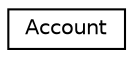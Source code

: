 digraph "Graphical Class Hierarchy"
{
 // LATEX_PDF_SIZE
  edge [fontname="Helvetica",fontsize="10",labelfontname="Helvetica",labelfontsize="10"];
  node [fontname="Helvetica",fontsize="10",shape=record];
  rankdir="LR";
  Node0 [label="Account",height=0.2,width=0.4,color="black", fillcolor="white", style="filled",URL="$classAccount.html",tooltip="选课社区账号"];
}
